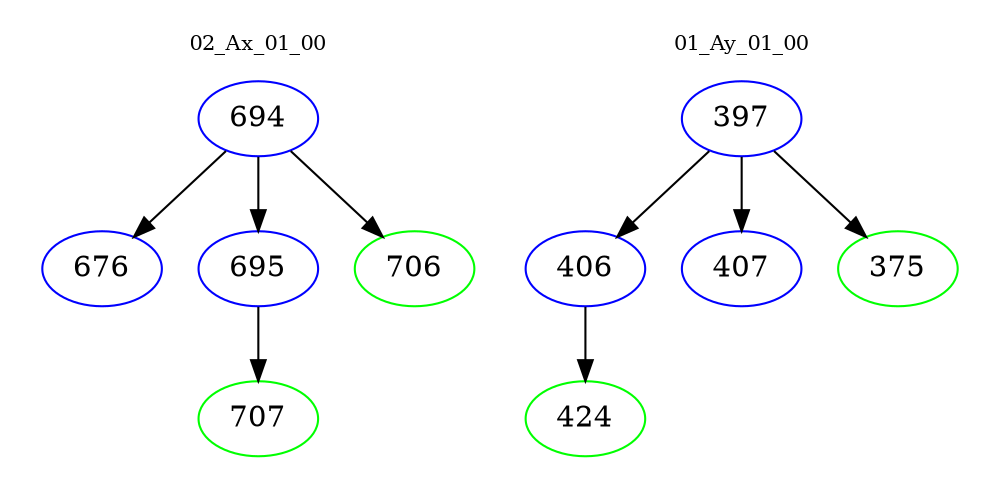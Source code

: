 digraph{
subgraph cluster_0 {
color = white
label = "02_Ax_01_00";
fontsize=10;
T0_694 [label="694", color="blue"]
T0_694 -> T0_676 [color="black"]
T0_676 [label="676", color="blue"]
T0_694 -> T0_695 [color="black"]
T0_695 [label="695", color="blue"]
T0_695 -> T0_707 [color="black"]
T0_707 [label="707", color="green"]
T0_694 -> T0_706 [color="black"]
T0_706 [label="706", color="green"]
}
subgraph cluster_1 {
color = white
label = "01_Ay_01_00";
fontsize=10;
T1_397 [label="397", color="blue"]
T1_397 -> T1_406 [color="black"]
T1_406 [label="406", color="blue"]
T1_406 -> T1_424 [color="black"]
T1_424 [label="424", color="green"]
T1_397 -> T1_407 [color="black"]
T1_407 [label="407", color="blue"]
T1_397 -> T1_375 [color="black"]
T1_375 [label="375", color="green"]
}
}
